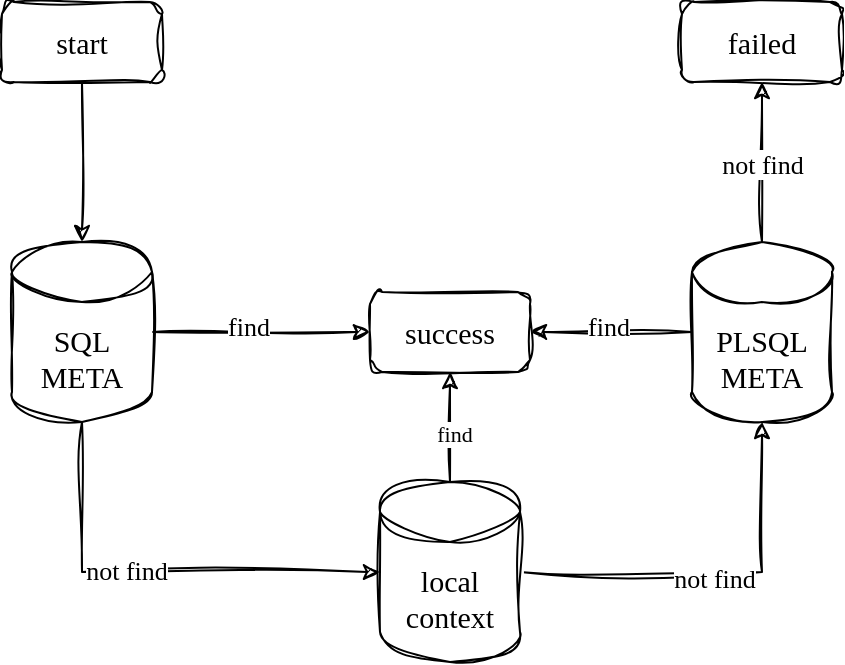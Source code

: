 <mxfile version="28.2.5">
  <diagram name="第 1 页" id="BwfAUtvcyZKHqzXVOj9a">
    <mxGraphModel dx="1479" dy="964" grid="0" gridSize="10" guides="1" tooltips="1" connect="1" arrows="1" fold="1" page="1" pageScale="1" pageWidth="827" pageHeight="1169" math="0" shadow="0">
      <root>
        <mxCell id="0" />
        <mxCell id="1" parent="0" />
        <mxCell id="CNc3JrmywO0Nc3QqSIQl-23" style="edgeStyle=orthogonalEdgeStyle;rounded=0;sketch=1;hachureGap=4;jiggle=2;curveFitting=1;orthogonalLoop=1;jettySize=auto;html=1;exitX=0;exitY=0.5;exitDx=0;exitDy=0;exitPerimeter=0;entryX=1;entryY=0.5;entryDx=0;entryDy=0;fontFamily=Comic Sans MS;" edge="1" parent="1" source="CNc3JrmywO0Nc3QqSIQl-1" target="CNc3JrmywO0Nc3QqSIQl-9">
          <mxGeometry relative="1" as="geometry" />
        </mxCell>
        <mxCell id="CNc3JrmywO0Nc3QqSIQl-24" value="&lt;font style=&quot;font-size: 13px;&quot;&gt;find&lt;/font&gt;" style="edgeLabel;html=1;align=center;verticalAlign=middle;resizable=0;points=[];sketch=1;hachureGap=4;jiggle=2;curveFitting=1;fontFamily=Comic Sans MS;" vertex="1" connectable="0" parent="CNc3JrmywO0Nc3QqSIQl-23">
          <mxGeometry x="0.054" y="-3" relative="1" as="geometry">
            <mxPoint as="offset" />
          </mxGeometry>
        </mxCell>
        <mxCell id="CNc3JrmywO0Nc3QqSIQl-26" style="edgeStyle=orthogonalEdgeStyle;rounded=0;sketch=1;hachureGap=4;jiggle=2;curveFitting=1;orthogonalLoop=1;jettySize=auto;html=1;entryX=0.5;entryY=1;entryDx=0;entryDy=0;fontFamily=Comic Sans MS;" edge="1" parent="1" source="CNc3JrmywO0Nc3QqSIQl-1" target="CNc3JrmywO0Nc3QqSIQl-25">
          <mxGeometry relative="1" as="geometry" />
        </mxCell>
        <mxCell id="CNc3JrmywO0Nc3QqSIQl-27" value="&lt;font style=&quot;font-size: 13px;&quot;&gt;not find&lt;/font&gt;" style="edgeLabel;html=1;align=center;verticalAlign=middle;resizable=0;points=[];sketch=1;hachureGap=4;jiggle=2;curveFitting=1;fontFamily=Comic Sans MS;" vertex="1" connectable="0" parent="CNc3JrmywO0Nc3QqSIQl-26">
          <mxGeometry x="0.013" relative="1" as="geometry">
            <mxPoint y="1" as="offset" />
          </mxGeometry>
        </mxCell>
        <mxCell id="CNc3JrmywO0Nc3QqSIQl-1" value="&lt;font style=&quot;font-size: 15px;&quot;&gt;PLSQL META&lt;/font&gt;" style="shape=cylinder3;whiteSpace=wrap;html=1;boundedLbl=1;backgroundOutline=1;size=15;sketch=1;curveFitting=1;jiggle=2;fontFamily=Comic Sans MS;" vertex="1" parent="1">
          <mxGeometry x="520" y="330" width="70" height="90" as="geometry" />
        </mxCell>
        <mxCell id="CNc3JrmywO0Nc3QqSIQl-13" style="edgeStyle=orthogonalEdgeStyle;rounded=0;sketch=1;hachureGap=4;jiggle=2;curveFitting=1;orthogonalLoop=1;jettySize=auto;html=1;exitX=1;exitY=0.5;exitDx=0;exitDy=0;exitPerimeter=0;entryX=0;entryY=0.5;entryDx=0;entryDy=0;fontFamily=Comic Sans MS;" edge="1" parent="1" source="CNc3JrmywO0Nc3QqSIQl-3" target="CNc3JrmywO0Nc3QqSIQl-9">
          <mxGeometry relative="1" as="geometry" />
        </mxCell>
        <mxCell id="CNc3JrmywO0Nc3QqSIQl-14" value="&lt;font style=&quot;font-size: 13px;&quot;&gt;find&lt;/font&gt;" style="edgeLabel;html=1;align=center;verticalAlign=middle;resizable=0;points=[];sketch=1;hachureGap=4;jiggle=2;curveFitting=1;fontFamily=Comic Sans MS;" vertex="1" connectable="0" parent="CNc3JrmywO0Nc3QqSIQl-13">
          <mxGeometry x="-0.119" y="3" relative="1" as="geometry">
            <mxPoint as="offset" />
          </mxGeometry>
        </mxCell>
        <mxCell id="CNc3JrmywO0Nc3QqSIQl-16" style="edgeStyle=orthogonalEdgeStyle;rounded=0;sketch=1;hachureGap=4;jiggle=2;curveFitting=1;orthogonalLoop=1;jettySize=auto;html=1;exitX=0.5;exitY=1;exitDx=0;exitDy=0;exitPerimeter=0;entryX=0;entryY=0.5;entryDx=0;entryDy=0;fontFamily=Comic Sans MS;entryPerimeter=0;" edge="1" parent="1" source="CNc3JrmywO0Nc3QqSIQl-3" target="CNc3JrmywO0Nc3QqSIQl-17">
          <mxGeometry relative="1" as="geometry">
            <mxPoint x="339" y="510" as="targetPoint" />
          </mxGeometry>
        </mxCell>
        <mxCell id="CNc3JrmywO0Nc3QqSIQl-20" value="&lt;font style=&quot;font-size: 13px;&quot;&gt;not find&lt;/font&gt;" style="edgeLabel;html=1;align=center;verticalAlign=middle;resizable=0;points=[];sketch=1;hachureGap=4;jiggle=2;curveFitting=1;fontFamily=Comic Sans MS;" vertex="1" connectable="0" parent="CNc3JrmywO0Nc3QqSIQl-16">
          <mxGeometry x="-0.134" y="2" relative="1" as="geometry">
            <mxPoint y="1" as="offset" />
          </mxGeometry>
        </mxCell>
        <mxCell id="CNc3JrmywO0Nc3QqSIQl-3" value="&lt;font style=&quot;font-size: 15px;&quot;&gt;SQL META&lt;/font&gt;" style="shape=cylinder3;whiteSpace=wrap;html=1;boundedLbl=1;backgroundOutline=1;size=15;sketch=1;curveFitting=1;jiggle=2;fontFamily=Comic Sans MS;" vertex="1" parent="1">
          <mxGeometry x="180" y="330" width="70" height="90" as="geometry" />
        </mxCell>
        <mxCell id="CNc3JrmywO0Nc3QqSIQl-5" style="edgeStyle=orthogonalEdgeStyle;rounded=0;sketch=1;hachureGap=4;jiggle=2;curveFitting=1;orthogonalLoop=1;jettySize=auto;html=1;fontFamily=Comic Sans MS;" edge="1" parent="1" source="CNc3JrmywO0Nc3QqSIQl-4" target="CNc3JrmywO0Nc3QqSIQl-3">
          <mxGeometry relative="1" as="geometry" />
        </mxCell>
        <mxCell id="CNc3JrmywO0Nc3QqSIQl-4" value="&lt;font style=&quot;font-size: 15px;&quot;&gt;start&lt;/font&gt;" style="rounded=1;whiteSpace=wrap;html=1;sketch=1;hachureGap=4;jiggle=2;curveFitting=1;fontFamily=Comic Sans MS;" vertex="1" parent="1">
          <mxGeometry x="175" y="210" width="80" height="40" as="geometry" />
        </mxCell>
        <mxCell id="CNc3JrmywO0Nc3QqSIQl-9" value="&lt;font style=&quot;font-size: 15px;&quot;&gt;success&lt;/font&gt;" style="rounded=1;whiteSpace=wrap;html=1;sketch=1;hachureGap=4;jiggle=2;curveFitting=1;fontFamily=Comic Sans MS;" vertex="1" parent="1">
          <mxGeometry x="359" y="355" width="80" height="40" as="geometry" />
        </mxCell>
        <mxCell id="CNc3JrmywO0Nc3QqSIQl-18" style="edgeStyle=orthogonalEdgeStyle;rounded=0;sketch=1;hachureGap=4;jiggle=2;curveFitting=1;orthogonalLoop=1;jettySize=auto;html=1;exitX=0.5;exitY=0;exitDx=0;exitDy=0;exitPerimeter=0;entryX=0.5;entryY=1;entryDx=0;entryDy=0;fontFamily=Comic Sans MS;" edge="1" parent="1" source="CNc3JrmywO0Nc3QqSIQl-17" target="CNc3JrmywO0Nc3QqSIQl-9">
          <mxGeometry relative="1" as="geometry" />
        </mxCell>
        <mxCell id="CNc3JrmywO0Nc3QqSIQl-19" value="find" style="edgeLabel;html=1;align=center;verticalAlign=middle;resizable=0;points=[];sketch=1;hachureGap=4;jiggle=2;curveFitting=1;fontFamily=Comic Sans MS;" vertex="1" connectable="0" parent="CNc3JrmywO0Nc3QqSIQl-18">
          <mxGeometry x="-0.073" y="-2" relative="1" as="geometry">
            <mxPoint y="1" as="offset" />
          </mxGeometry>
        </mxCell>
        <mxCell id="CNc3JrmywO0Nc3QqSIQl-21" style="edgeStyle=orthogonalEdgeStyle;rounded=0;sketch=1;hachureGap=4;jiggle=2;curveFitting=1;orthogonalLoop=1;jettySize=auto;html=1;exitX=1;exitY=0.5;exitDx=0;exitDy=0;exitPerimeter=0;fontFamily=Comic Sans MS;" edge="1" parent="1" source="CNc3JrmywO0Nc3QqSIQl-17" target="CNc3JrmywO0Nc3QqSIQl-1">
          <mxGeometry relative="1" as="geometry" />
        </mxCell>
        <mxCell id="CNc3JrmywO0Nc3QqSIQl-28" value="&lt;font style=&quot;font-size: 13px;&quot;&gt;not find&lt;/font&gt;" style="edgeLabel;html=1;align=center;verticalAlign=middle;resizable=0;points=[];sketch=1;hachureGap=4;jiggle=2;curveFitting=1;fontFamily=Comic Sans MS;" vertex="1" connectable="0" parent="CNc3JrmywO0Nc3QqSIQl-21">
          <mxGeometry x="-0.01" y="-2" relative="1" as="geometry">
            <mxPoint y="1" as="offset" />
          </mxGeometry>
        </mxCell>
        <mxCell id="CNc3JrmywO0Nc3QqSIQl-17" value="&lt;span style=&quot;font-size: 15px;&quot;&gt;local context&lt;/span&gt;" style="shape=cylinder3;whiteSpace=wrap;html=1;boundedLbl=1;backgroundOutline=1;size=15;sketch=1;curveFitting=1;jiggle=2;fontFamily=Comic Sans MS;" vertex="1" parent="1">
          <mxGeometry x="364" y="450" width="70" height="90" as="geometry" />
        </mxCell>
        <mxCell id="CNc3JrmywO0Nc3QqSIQl-25" value="&lt;font style=&quot;font-size: 15px;&quot;&gt;failed&lt;/font&gt;" style="rounded=1;whiteSpace=wrap;html=1;sketch=1;hachureGap=4;jiggle=2;curveFitting=1;fontFamily=Comic Sans MS;" vertex="1" parent="1">
          <mxGeometry x="515" y="210" width="80" height="40" as="geometry" />
        </mxCell>
      </root>
    </mxGraphModel>
  </diagram>
</mxfile>
